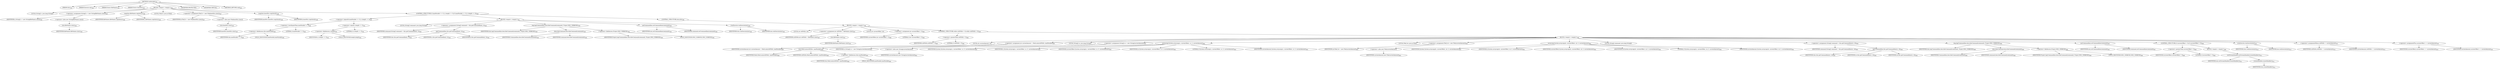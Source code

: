 digraph "runParallel" {  
"1513" [label = <(METHOD,runParallel)<SUB>582</SUB>> ]
"71" [label = <(PARAM,this)<SUB>582</SUB>> ]
"1514" [label = <(PARAM,Execute exe)<SUB>582</SUB>> ]
"1515" [label = <(PARAM,Vector fileNames)<SUB>582</SUB>> ]
"1516" [label = <(PARAM,Vector baseDirs)<SUB>583</SUB>> ]
"1517" [label = <(BLOCK,&lt;empty&gt;,&lt;empty&gt;)<SUB>584</SUB>> ]
"1518" [label = <(LOCAL,String[] s: java.lang.String[])> ]
"1519" [label = <(&lt;operator&gt;.assignment,String[] s = new String[fileNames.size()])<SUB>585</SUB>> ]
"1520" [label = <(IDENTIFIER,s,String[] s = new String[fileNames.size()])<SUB>585</SUB>> ]
"1521" [label = <(&lt;operator&gt;.alloc,new String[fileNames.size()])> ]
"1522" [label = <(size,fileNames.size())<SUB>585</SUB>> ]
"1523" [label = <(IDENTIFIER,fileNames,fileNames.size())<SUB>585</SUB>> ]
"1524" [label = <(copyInto,fileNames.copyInto(s))<SUB>586</SUB>> ]
"1525" [label = <(IDENTIFIER,fileNames,fileNames.copyInto(s))<SUB>586</SUB>> ]
"1526" [label = <(IDENTIFIER,s,fileNames.copyInto(s))<SUB>586</SUB>> ]
"1527" [label = <(LOCAL,File[] b: java.io.File[])> ]
"1528" [label = <(&lt;operator&gt;.assignment,File[] b = new File[baseDirs.size()])<SUB>587</SUB>> ]
"1529" [label = <(IDENTIFIER,b,File[] b = new File[baseDirs.size()])<SUB>587</SUB>> ]
"1530" [label = <(&lt;operator&gt;.alloc,new File[baseDirs.size()])> ]
"1531" [label = <(size,baseDirs.size())<SUB>587</SUB>> ]
"1532" [label = <(IDENTIFIER,baseDirs,baseDirs.size())<SUB>587</SUB>> ]
"1533" [label = <(copyInto,baseDirs.copyInto(b))<SUB>588</SUB>> ]
"1534" [label = <(IDENTIFIER,baseDirs,baseDirs.copyInto(b))<SUB>588</SUB>> ]
"1535" [label = <(IDENTIFIER,b,baseDirs.copyInto(b))<SUB>588</SUB>> ]
"1536" [label = <(CONTROL_STRUCTURE,if (maxParallel &lt;= 0 || s.length == 0),if (maxParallel &lt;= 0 || s.length == 0))<SUB>590</SUB>> ]
"1537" [label = <(&lt;operator&gt;.logicalOr,maxParallel &lt;= 0 || s.length == 0)<SUB>590</SUB>> ]
"1538" [label = <(&lt;operator&gt;.lessEqualsThan,maxParallel &lt;= 0)<SUB>590</SUB>> ]
"1539" [label = <(&lt;operator&gt;.fieldAccess,this.maxParallel)<SUB>590</SUB>> ]
"1540" [label = <(IDENTIFIER,this,maxParallel &lt;= 0)<SUB>590</SUB>> ]
"1541" [label = <(FIELD_IDENTIFIER,maxParallel,maxParallel)<SUB>590</SUB>> ]
"1542" [label = <(LITERAL,0,maxParallel &lt;= 0)<SUB>590</SUB>> ]
"1543" [label = <(&lt;operator&gt;.equals,s.length == 0)<SUB>591</SUB>> ]
"1544" [label = <(&lt;operator&gt;.fieldAccess,s.length)<SUB>591</SUB>> ]
"1545" [label = <(IDENTIFIER,s,s.length == 0)<SUB>591</SUB>> ]
"1546" [label = <(FIELD_IDENTIFIER,length,length)<SUB>591</SUB>> ]
"1547" [label = <(LITERAL,0,s.length == 0)<SUB>591</SUB>> ]
"1548" [label = <(BLOCK,&lt;empty&gt;,&lt;empty&gt;)<SUB>591</SUB>> ]
"1549" [label = <(LOCAL,String[] command: java.lang.String[])> ]
"1550" [label = <(&lt;operator&gt;.assignment,String[] command = this.getCommandline(s, b))<SUB>592</SUB>> ]
"1551" [label = <(IDENTIFIER,command,String[] command = this.getCommandline(s, b))<SUB>592</SUB>> ]
"1552" [label = <(getCommandline,this.getCommandline(s, b))<SUB>592</SUB>> ]
"70" [label = <(IDENTIFIER,this,this.getCommandline(s, b))<SUB>592</SUB>> ]
"1553" [label = <(IDENTIFIER,s,this.getCommandline(s, b))<SUB>592</SUB>> ]
"1554" [label = <(IDENTIFIER,b,this.getCommandline(s, b))<SUB>592</SUB>> ]
"1555" [label = <(log,log(Commandline.describeCommand(command), Project.MSG_VERBOSE))<SUB>593</SUB>> ]
"72" [label = <(IDENTIFIER,this,log(Commandline.describeCommand(command), Project.MSG_VERBOSE))<SUB>593</SUB>> ]
"1556" [label = <(describeCommand,describeCommand(command))<SUB>593</SUB>> ]
"1557" [label = <(IDENTIFIER,Commandline,describeCommand(command))<SUB>593</SUB>> ]
"1558" [label = <(IDENTIFIER,command,describeCommand(command))<SUB>593</SUB>> ]
"1559" [label = <(&lt;operator&gt;.fieldAccess,Project.MSG_VERBOSE)<SUB>593</SUB>> ]
"1560" [label = <(IDENTIFIER,Project,log(Commandline.describeCommand(command), Project.MSG_VERBOSE))<SUB>593</SUB>> ]
"1561" [label = <(FIELD_IDENTIFIER,MSG_VERBOSE,MSG_VERBOSE)<SUB>593</SUB>> ]
"1562" [label = <(setCommandline,setCommandline(command))<SUB>594</SUB>> ]
"1563" [label = <(IDENTIFIER,exe,setCommandline(command))<SUB>594</SUB>> ]
"1564" [label = <(IDENTIFIER,command,setCommandline(command))<SUB>594</SUB>> ]
"1565" [label = <(runExecute,runExecute(exe))<SUB>595</SUB>> ]
"73" [label = <(IDENTIFIER,this,runExecute(exe))<SUB>595</SUB>> ]
"1566" [label = <(IDENTIFIER,exe,runExecute(exe))<SUB>595</SUB>> ]
"1567" [label = <(CONTROL_STRUCTURE,else,else)<SUB>596</SUB>> ]
"1568" [label = <(BLOCK,&lt;empty&gt;,&lt;empty&gt;)<SUB>596</SUB>> ]
"1569" [label = <(LOCAL,int stillToDo: int)> ]
"1570" [label = <(&lt;operator&gt;.assignment,int stillToDo = fileNames.size())<SUB>597</SUB>> ]
"1571" [label = <(IDENTIFIER,stillToDo,int stillToDo = fileNames.size())<SUB>597</SUB>> ]
"1572" [label = <(size,fileNames.size())<SUB>597</SUB>> ]
"1573" [label = <(IDENTIFIER,fileNames,fileNames.size())<SUB>597</SUB>> ]
"1574" [label = <(LOCAL,int currentOffset: int)> ]
"1575" [label = <(&lt;operator&gt;.assignment,int currentOffset = 0)<SUB>598</SUB>> ]
"1576" [label = <(IDENTIFIER,currentOffset,int currentOffset = 0)<SUB>598</SUB>> ]
"1577" [label = <(LITERAL,0,int currentOffset = 0)<SUB>598</SUB>> ]
"1578" [label = <(CONTROL_STRUCTURE,while (stillToDo &gt; 0),while (stillToDo &gt; 0))<SUB>599</SUB>> ]
"1579" [label = <(&lt;operator&gt;.greaterThan,stillToDo &gt; 0)<SUB>599</SUB>> ]
"1580" [label = <(IDENTIFIER,stillToDo,stillToDo &gt; 0)<SUB>599</SUB>> ]
"1581" [label = <(LITERAL,0,stillToDo &gt; 0)<SUB>599</SUB>> ]
"1582" [label = <(BLOCK,&lt;empty&gt;,&lt;empty&gt;)<SUB>599</SUB>> ]
"1583" [label = <(LOCAL,int currentAmount: int)> ]
"1584" [label = <(&lt;operator&gt;.assignment,int currentAmount = Math.min(stillToDo, maxParallel))<SUB>600</SUB>> ]
"1585" [label = <(IDENTIFIER,currentAmount,int currentAmount = Math.min(stillToDo, maxParallel))<SUB>600</SUB>> ]
"1586" [label = <(min,Math.min(stillToDo, maxParallel))<SUB>600</SUB>> ]
"1587" [label = <(IDENTIFIER,Math,Math.min(stillToDo, maxParallel))<SUB>600</SUB>> ]
"1588" [label = <(IDENTIFIER,stillToDo,Math.min(stillToDo, maxParallel))<SUB>600</SUB>> ]
"1589" [label = <(&lt;operator&gt;.fieldAccess,this.maxParallel)<SUB>600</SUB>> ]
"1590" [label = <(IDENTIFIER,this,Math.min(stillToDo, maxParallel))<SUB>600</SUB>> ]
"1591" [label = <(FIELD_IDENTIFIER,maxParallel,maxParallel)<SUB>600</SUB>> ]
"1592" [label = <(LOCAL,String[] cs: java.lang.String[])> ]
"1593" [label = <(&lt;operator&gt;.assignment,String[] cs = new String[currentAmount])<SUB>601</SUB>> ]
"1594" [label = <(IDENTIFIER,cs,String[] cs = new String[currentAmount])<SUB>601</SUB>> ]
"1595" [label = <(&lt;operator&gt;.alloc,new String[currentAmount])> ]
"1596" [label = <(IDENTIFIER,currentAmount,new String[currentAmount])<SUB>601</SUB>> ]
"1597" [label = <(arraycopy,System.arraycopy(s, currentOffset, cs, 0, currentAmount))<SUB>602</SUB>> ]
"1598" [label = <(IDENTIFIER,System,System.arraycopy(s, currentOffset, cs, 0, currentAmount))<SUB>602</SUB>> ]
"1599" [label = <(IDENTIFIER,s,System.arraycopy(s, currentOffset, cs, 0, currentAmount))<SUB>602</SUB>> ]
"1600" [label = <(IDENTIFIER,currentOffset,System.arraycopy(s, currentOffset, cs, 0, currentAmount))<SUB>602</SUB>> ]
"1601" [label = <(IDENTIFIER,cs,System.arraycopy(s, currentOffset, cs, 0, currentAmount))<SUB>602</SUB>> ]
"1602" [label = <(LITERAL,0,System.arraycopy(s, currentOffset, cs, 0, currentAmount))<SUB>602</SUB>> ]
"1603" [label = <(IDENTIFIER,currentAmount,System.arraycopy(s, currentOffset, cs, 0, currentAmount))<SUB>602</SUB>> ]
"1604" [label = <(LOCAL,File[] cb: java.io.File[])> ]
"1605" [label = <(&lt;operator&gt;.assignment,File[] cb = new File[currentAmount])<SUB>603</SUB>> ]
"1606" [label = <(IDENTIFIER,cb,File[] cb = new File[currentAmount])<SUB>603</SUB>> ]
"1607" [label = <(&lt;operator&gt;.alloc,new File[currentAmount])> ]
"1608" [label = <(IDENTIFIER,currentAmount,new File[currentAmount])<SUB>603</SUB>> ]
"1609" [label = <(arraycopy,System.arraycopy(b, currentOffset, cb, 0, currentAmount))<SUB>604</SUB>> ]
"1610" [label = <(IDENTIFIER,System,System.arraycopy(b, currentOffset, cb, 0, currentAmount))<SUB>604</SUB>> ]
"1611" [label = <(IDENTIFIER,b,System.arraycopy(b, currentOffset, cb, 0, currentAmount))<SUB>604</SUB>> ]
"1612" [label = <(IDENTIFIER,currentOffset,System.arraycopy(b, currentOffset, cb, 0, currentAmount))<SUB>604</SUB>> ]
"1613" [label = <(IDENTIFIER,cb,System.arraycopy(b, currentOffset, cb, 0, currentAmount))<SUB>604</SUB>> ]
"1614" [label = <(LITERAL,0,System.arraycopy(b, currentOffset, cb, 0, currentAmount))<SUB>604</SUB>> ]
"1615" [label = <(IDENTIFIER,currentAmount,System.arraycopy(b, currentOffset, cb, 0, currentAmount))<SUB>604</SUB>> ]
"1616" [label = <(LOCAL,String[] command: java.lang.String[])> ]
"1617" [label = <(&lt;operator&gt;.assignment,String[] command = this.getCommandline(cs, cb))<SUB>605</SUB>> ]
"1618" [label = <(IDENTIFIER,command,String[] command = this.getCommandline(cs, cb))<SUB>605</SUB>> ]
"1619" [label = <(getCommandline,this.getCommandline(cs, cb))<SUB>605</SUB>> ]
"74" [label = <(IDENTIFIER,this,this.getCommandline(cs, cb))<SUB>605</SUB>> ]
"1620" [label = <(IDENTIFIER,cs,this.getCommandline(cs, cb))<SUB>605</SUB>> ]
"1621" [label = <(IDENTIFIER,cb,this.getCommandline(cs, cb))<SUB>605</SUB>> ]
"1622" [label = <(log,log(Commandline.describeCommand(command), Project.MSG_VERBOSE))<SUB>606</SUB>> ]
"75" [label = <(IDENTIFIER,this,log(Commandline.describeCommand(command), Project.MSG_VERBOSE))<SUB>606</SUB>> ]
"1623" [label = <(describeCommand,describeCommand(command))<SUB>606</SUB>> ]
"1624" [label = <(IDENTIFIER,Commandline,describeCommand(command))<SUB>606</SUB>> ]
"1625" [label = <(IDENTIFIER,command,describeCommand(command))<SUB>606</SUB>> ]
"1626" [label = <(&lt;operator&gt;.fieldAccess,Project.MSG_VERBOSE)<SUB>606</SUB>> ]
"1627" [label = <(IDENTIFIER,Project,log(Commandline.describeCommand(command), Project.MSG_VERBOSE))<SUB>606</SUB>> ]
"1628" [label = <(FIELD_IDENTIFIER,MSG_VERBOSE,MSG_VERBOSE)<SUB>606</SUB>> ]
"1629" [label = <(setCommandline,setCommandline(command))<SUB>607</SUB>> ]
"1630" [label = <(IDENTIFIER,exe,setCommandline(command))<SUB>607</SUB>> ]
"1631" [label = <(IDENTIFIER,command,setCommandline(command))<SUB>607</SUB>> ]
"1632" [label = <(CONTROL_STRUCTURE,if (currentOffset &gt; 0),if (currentOffset &gt; 0))<SUB>608</SUB>> ]
"1633" [label = <(&lt;operator&gt;.greaterThan,currentOffset &gt; 0)<SUB>608</SUB>> ]
"1634" [label = <(IDENTIFIER,currentOffset,currentOffset &gt; 0)<SUB>608</SUB>> ]
"1635" [label = <(LITERAL,0,currentOffset &gt; 0)<SUB>608</SUB>> ]
"1636" [label = <(BLOCK,&lt;empty&gt;,&lt;empty&gt;)<SUB>608</SUB>> ]
"1637" [label = <(setStreamHandler,setStreamHandler(createHandler()))<SUB>611</SUB>> ]
"1638" [label = <(IDENTIFIER,exe,setStreamHandler(createHandler()))<SUB>611</SUB>> ]
"1639" [label = <(createHandler,createHandler())<SUB>611</SUB>> ]
"76" [label = <(IDENTIFIER,this,createHandler())<SUB>611</SUB>> ]
"1640" [label = <(runExecute,runExecute(exe))<SUB>613</SUB>> ]
"77" [label = <(IDENTIFIER,this,runExecute(exe))<SUB>613</SUB>> ]
"1641" [label = <(IDENTIFIER,exe,runExecute(exe))<SUB>613</SUB>> ]
"1642" [label = <(&lt;operator&gt;.assignmentMinus,stillToDo -= currentAmount)<SUB>615</SUB>> ]
"1643" [label = <(IDENTIFIER,stillToDo,stillToDo -= currentAmount)<SUB>615</SUB>> ]
"1644" [label = <(IDENTIFIER,currentAmount,stillToDo -= currentAmount)<SUB>615</SUB>> ]
"1645" [label = <(&lt;operator&gt;.assignmentPlus,currentOffset += currentAmount)<SUB>616</SUB>> ]
"1646" [label = <(IDENTIFIER,currentOffset,currentOffset += currentAmount)<SUB>616</SUB>> ]
"1647" [label = <(IDENTIFIER,currentAmount,currentOffset += currentAmount)<SUB>616</SUB>> ]
"1648" [label = <(MODIFIER,PROTECTED)> ]
"1649" [label = <(MODIFIER,VIRTUAL)> ]
"1650" [label = <(METHOD_RETURN,void)<SUB>582</SUB>> ]
  "1513" -> "71" 
  "1513" -> "1514" 
  "1513" -> "1515" 
  "1513" -> "1516" 
  "1513" -> "1517" 
  "1513" -> "1648" 
  "1513" -> "1649" 
  "1513" -> "1650" 
  "1517" -> "1518" 
  "1517" -> "1519" 
  "1517" -> "1524" 
  "1517" -> "1527" 
  "1517" -> "1528" 
  "1517" -> "1533" 
  "1517" -> "1536" 
  "1519" -> "1520" 
  "1519" -> "1521" 
  "1521" -> "1522" 
  "1522" -> "1523" 
  "1524" -> "1525" 
  "1524" -> "1526" 
  "1528" -> "1529" 
  "1528" -> "1530" 
  "1530" -> "1531" 
  "1531" -> "1532" 
  "1533" -> "1534" 
  "1533" -> "1535" 
  "1536" -> "1537" 
  "1536" -> "1548" 
  "1536" -> "1567" 
  "1537" -> "1538" 
  "1537" -> "1543" 
  "1538" -> "1539" 
  "1538" -> "1542" 
  "1539" -> "1540" 
  "1539" -> "1541" 
  "1543" -> "1544" 
  "1543" -> "1547" 
  "1544" -> "1545" 
  "1544" -> "1546" 
  "1548" -> "1549" 
  "1548" -> "1550" 
  "1548" -> "1555" 
  "1548" -> "1562" 
  "1548" -> "1565" 
  "1550" -> "1551" 
  "1550" -> "1552" 
  "1552" -> "70" 
  "1552" -> "1553" 
  "1552" -> "1554" 
  "1555" -> "72" 
  "1555" -> "1556" 
  "1555" -> "1559" 
  "1556" -> "1557" 
  "1556" -> "1558" 
  "1559" -> "1560" 
  "1559" -> "1561" 
  "1562" -> "1563" 
  "1562" -> "1564" 
  "1565" -> "73" 
  "1565" -> "1566" 
  "1567" -> "1568" 
  "1568" -> "1569" 
  "1568" -> "1570" 
  "1568" -> "1574" 
  "1568" -> "1575" 
  "1568" -> "1578" 
  "1570" -> "1571" 
  "1570" -> "1572" 
  "1572" -> "1573" 
  "1575" -> "1576" 
  "1575" -> "1577" 
  "1578" -> "1579" 
  "1578" -> "1582" 
  "1579" -> "1580" 
  "1579" -> "1581" 
  "1582" -> "1583" 
  "1582" -> "1584" 
  "1582" -> "1592" 
  "1582" -> "1593" 
  "1582" -> "1597" 
  "1582" -> "1604" 
  "1582" -> "1605" 
  "1582" -> "1609" 
  "1582" -> "1616" 
  "1582" -> "1617" 
  "1582" -> "1622" 
  "1582" -> "1629" 
  "1582" -> "1632" 
  "1582" -> "1640" 
  "1582" -> "1642" 
  "1582" -> "1645" 
  "1584" -> "1585" 
  "1584" -> "1586" 
  "1586" -> "1587" 
  "1586" -> "1588" 
  "1586" -> "1589" 
  "1589" -> "1590" 
  "1589" -> "1591" 
  "1593" -> "1594" 
  "1593" -> "1595" 
  "1595" -> "1596" 
  "1597" -> "1598" 
  "1597" -> "1599" 
  "1597" -> "1600" 
  "1597" -> "1601" 
  "1597" -> "1602" 
  "1597" -> "1603" 
  "1605" -> "1606" 
  "1605" -> "1607" 
  "1607" -> "1608" 
  "1609" -> "1610" 
  "1609" -> "1611" 
  "1609" -> "1612" 
  "1609" -> "1613" 
  "1609" -> "1614" 
  "1609" -> "1615" 
  "1617" -> "1618" 
  "1617" -> "1619" 
  "1619" -> "74" 
  "1619" -> "1620" 
  "1619" -> "1621" 
  "1622" -> "75" 
  "1622" -> "1623" 
  "1622" -> "1626" 
  "1623" -> "1624" 
  "1623" -> "1625" 
  "1626" -> "1627" 
  "1626" -> "1628" 
  "1629" -> "1630" 
  "1629" -> "1631" 
  "1632" -> "1633" 
  "1632" -> "1636" 
  "1633" -> "1634" 
  "1633" -> "1635" 
  "1636" -> "1637" 
  "1637" -> "1638" 
  "1637" -> "1639" 
  "1639" -> "76" 
  "1640" -> "77" 
  "1640" -> "1641" 
  "1642" -> "1643" 
  "1642" -> "1644" 
  "1645" -> "1646" 
  "1645" -> "1647" 
}
